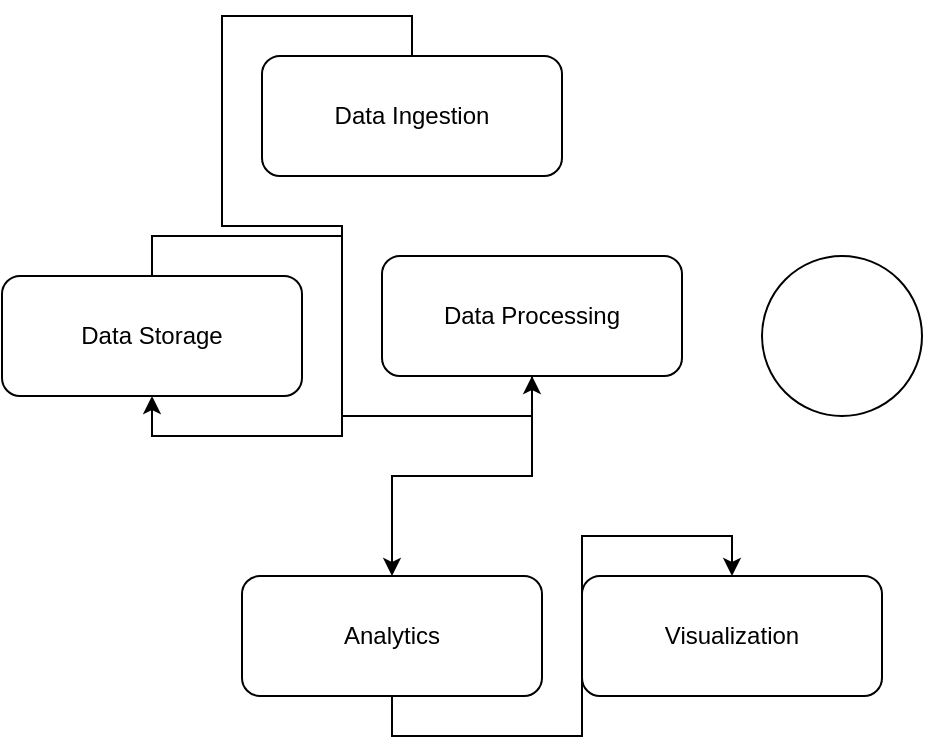 <mxfile>
    <diagram id="N9CPzWxiVhBAJjky5ycw" name="Page-1">
        <mxGraphModel dx="1024" dy="656" grid="1" gridSize="10" guides="1" tooltips="1" connect="1" arrows="1" fold="1" page="1" pageScale="1" pageWidth="850" pageHeight="1100" background="none" math="0" shadow="0">
            <root>
                <mxCell id="0"/>
                <mxCell id="1" parent="0"/>
                <mxCell id="7" style="edgeStyle=orthogonalEdgeStyle;rounded=0;orthogonalLoop=1;jettySize=auto;html=1;entryX=0.5;entryY=1;exitX=0.5;exitY=0;" parent="1" source="2" target="3" edge="1">
                    <mxGeometry relative="1" as="geometry"/>
                </mxCell>
                <mxCell id="2" value="Data Ingestion" style="rounded=1;whiteSpace=wrap;html=1;" parent="1" vertex="1">
                    <mxGeometry x="160" y="50" width="150" height="60" as="geometry"/>
                </mxCell>
                <mxCell id="3" value="Data Storage" style="rounded=1;whiteSpace=wrap;html=1;" parent="1" vertex="1">
                    <mxGeometry x="30" y="160" width="150" height="60" as="geometry"/>
                </mxCell>
                <mxCell id="4" value="Data Processing" style="rounded=1;whiteSpace=wrap;html=1;" parent="1" vertex="1">
                    <mxGeometry x="220" y="150" width="150" height="60" as="geometry"/>
                </mxCell>
                <mxCell id="5" value="Analytics" style="rounded=1;whiteSpace=wrap;html=1;" parent="1" vertex="1">
                    <mxGeometry x="150" y="310" width="150" height="60" as="geometry"/>
                </mxCell>
                <mxCell id="6" value="Visualization" style="rounded=1;whiteSpace=wrap;html=1;" parent="1" vertex="1">
                    <mxGeometry x="320" y="310" width="150" height="60" as="geometry"/>
                </mxCell>
                <mxCell id="8" style="edgeStyle=orthogonalEdgeStyle;rounded=0;orthogonalLoop=1;jettySize=auto;html=1;entryX=0.5;entryY=1;exitX=0.5;exitY=0;" parent="1" source="3" target="4" edge="1">
                    <mxGeometry relative="1" as="geometry"/>
                </mxCell>
                <mxCell id="9" style="edgeStyle=orthogonalEdgeStyle;rounded=0;orthogonalLoop=1;jettySize=auto;html=1;entryX=0.5;entryY=0;exitX=0.5;exitY=1;" parent="1" source="4" target="5" edge="1">
                    <mxGeometry relative="1" as="geometry"/>
                </mxCell>
                <mxCell id="10" style="edgeStyle=orthogonalEdgeStyle;rounded=0;orthogonalLoop=1;jettySize=auto;html=1;entryX=0.5;entryY=0;exitX=0.5;exitY=1;" parent="1" source="5" target="6" edge="1">
                    <mxGeometry relative="1" as="geometry"/>
                </mxCell>
                <mxCell id="12" value="" style="ellipse;whiteSpace=wrap;html=1;aspect=fixed;" vertex="1" parent="1">
                    <mxGeometry x="410" y="150" width="80" height="80" as="geometry"/>
                </mxCell>
            </root>
        </mxGraphModel>
    </diagram>
</mxfile>